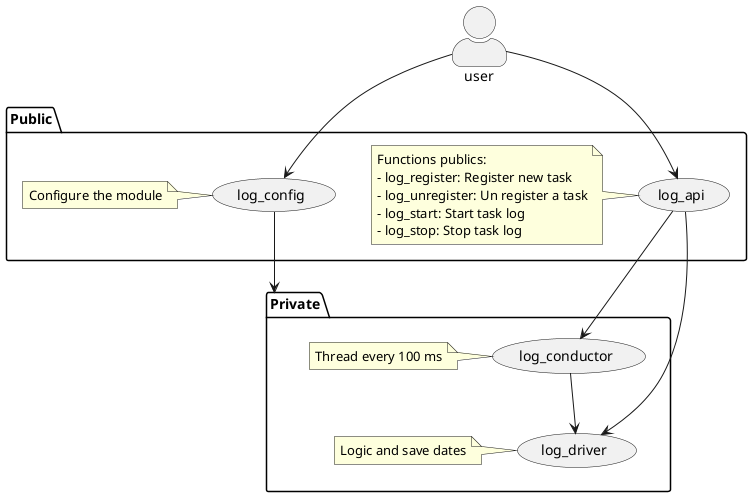 @startuml log


skinparam actorStyle awesome
actor user as programmer

package Public {
    usecase "log_api"    as module_public1
    usecase "log_config" as module_public2

note left of (module_public1)
    Functions publics:
    - log_register: Register new task
    - log_unregister: Un register a task
    - log_start: Start task log
    - log_stop: Stop task log
end note
note left of (module_public2)
    Configure the module
end note
}

package Private {
    usecase "log_conductor" as module_private1
    usecase "log_driver"    as module_private2

note left of (module_private1)
    Thread every 100 ms
end note
note left of (module_private2)
    Logic and save dates
end note
}

programmer      --> module_public1
programmer      --> module_public2
module_public2  --> Private
module_public1  --> module_private1
module_public1  --> module_private2
module_private1 --> module_private2

@enduml

